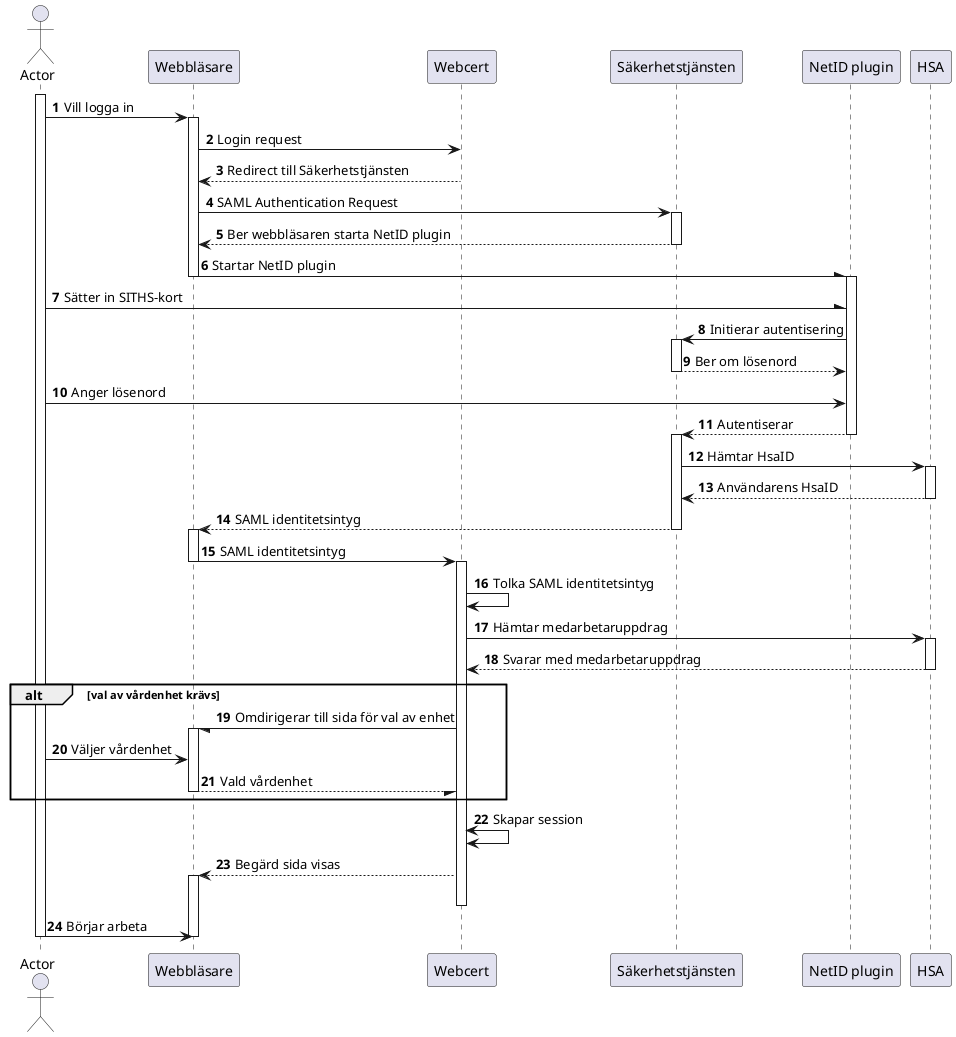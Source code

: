 @startuml
autonumber
actor Actor
activate Actor
Actor -> Webbläsare: Vill logga in

activate Webbläsare
Webbläsare -> Webcert: Login request

Webcert --> Webbläsare: Redirect till Säkerhetstjänsten

Webbläsare -> Säkerhetstjänsten: SAML Authentication Request
activate Säkerhetstjänsten
Säkerhetstjänsten --> Webbläsare: Ber webbläsaren starta NetID plugin
deactivate Säkerhetstjänsten
Webbläsare -\ "NetID plugin": Startar NetID plugin
deactivate Webbläsare

activate "NetID plugin"
Actor -\ "NetID plugin": Sätter in SITHS-kort
"NetID plugin" -> Säkerhetstjänsten: Initierar autentisering

activate Säkerhetstjänsten
Säkerhetstjänsten --> "NetID plugin": Ber om lösenord
deactivate Säkerhetstjänsten

Actor -> "NetID plugin": Anger lösenord


"NetID plugin" --> Säkerhetstjänsten: Autentiserar
deactivate "NetID plugin"
activate Säkerhetstjänsten



Säkerhetstjänsten -> HSA: Hämtar HsaID
activate HSA
HSA --> Säkerhetstjänsten: Användarens HsaID
deactivate HSA

Webbläsare <-- Säkerhetstjänsten: SAML identitetsintyg
deactivate Säkerhetstjänsten
activate Webbläsare

Webbläsare -> Webcert: SAML identitetsintyg
deactivate Webbläsare
activate Webcert
Webcert -> Webcert: Tolka SAML identitetsintyg
Webcert -> HSA: Hämtar medarbetaruppdrag
activate HSA
HSA --> Webcert: Svarar med medarbetaruppdrag
deactivate HSA
alt val av vårdenhet krävs

Webcert -/ Webbläsare: Omdirigerar till sida för val av enhet
activate Webbläsare
Actor -> Webbläsare: Väljer vårdenhet
Webbläsare --/ Webcert: Vald vårdenhet
deactivate Webbläsare
end

Webcert <-> Webcert: Skapar session
Webcert --> Webbläsare: Begärd sida visas
activate Webbläsare
deactivate Webcert
Actor -> Webbläsare: Börjar arbeta
deactivate Webbläsare
deactivate Actor
@enduml




Säkerhetstjänsten -> Webbläsare: Visa HTML för val av medarb. uppdr
Actor -> Webbläsare: Väljer medarbetaruppdrag
Webbläsare -> Säkerhetstjänsten: Medarb. uppdr. valt
deactivate Actor